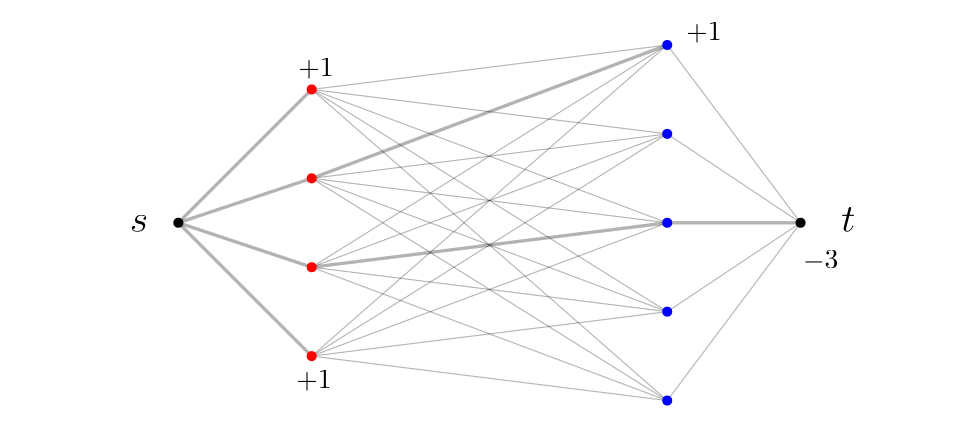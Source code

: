 <?xml version="1.0"?>
<!DOCTYPE ipe SYSTEM "ipe.dtd">
<ipe version="70206" creator="Ipe 7.2.7">
<info created="D:20190513054500" modified="D:20190513055211"/>
<ipestyle name="basic">
<symbol name="arrow/arc(spx)">
<path stroke="sym-stroke" fill="sym-stroke" pen="sym-pen">
0 0 m
-1 0.333 l
-1 -0.333 l
h
</path>
</symbol>
<symbol name="arrow/farc(spx)">
<path stroke="sym-stroke" fill="white" pen="sym-pen">
0 0 m
-1 0.333 l
-1 -0.333 l
h
</path>
</symbol>
<symbol name="arrow/ptarc(spx)">
<path stroke="sym-stroke" fill="sym-stroke" pen="sym-pen">
0 0 m
-1 0.333 l
-0.8 0 l
-1 -0.333 l
h
</path>
</symbol>
<symbol name="arrow/fptarc(spx)">
<path stroke="sym-stroke" fill="white" pen="sym-pen">
0 0 m
-1 0.333 l
-0.8 0 l
-1 -0.333 l
h
</path>
</symbol>
<symbol name="mark/circle(sx)" transformations="translations">
<path fill="sym-stroke">
0.6 0 0 0.6 0 0 e
0.4 0 0 0.4 0 0 e
</path>
</symbol>
<symbol name="mark/disk(sx)" transformations="translations">
<path fill="sym-stroke">
0.6 0 0 0.6 0 0 e
</path>
</symbol>
<symbol name="mark/fdisk(sfx)" transformations="translations">
<group>
<path fill="sym-fill">
0.5 0 0 0.5 0 0 e
</path>
<path fill="sym-stroke" fillrule="eofill">
0.6 0 0 0.6 0 0 e
0.4 0 0 0.4 0 0 e
</path>
</group>
</symbol>
<symbol name="mark/box(sx)" transformations="translations">
<path fill="sym-stroke" fillrule="eofill">
-0.6 -0.6 m
0.6 -0.6 l
0.6 0.6 l
-0.6 0.6 l
h
-0.4 -0.4 m
0.4 -0.4 l
0.4 0.4 l
-0.4 0.4 l
h
</path>
</symbol>
<symbol name="mark/square(sx)" transformations="translations">
<path fill="sym-stroke">
-0.6 -0.6 m
0.6 -0.6 l
0.6 0.6 l
-0.6 0.6 l
h
</path>
</symbol>
<symbol name="mark/fsquare(sfx)" transformations="translations">
<group>
<path fill="sym-fill">
-0.5 -0.5 m
0.5 -0.5 l
0.5 0.5 l
-0.5 0.5 l
h
</path>
<path fill="sym-stroke" fillrule="eofill">
-0.6 -0.6 m
0.6 -0.6 l
0.6 0.6 l
-0.6 0.6 l
h
-0.4 -0.4 m
0.4 -0.4 l
0.4 0.4 l
-0.4 0.4 l
h
</path>
</group>
</symbol>
<symbol name="mark/cross(sx)" transformations="translations">
<group>
<path fill="sym-stroke">
-0.43 -0.57 m
0.57 0.43 l
0.43 0.57 l
-0.57 -0.43 l
h
</path>
<path fill="sym-stroke">
-0.43 0.57 m
0.57 -0.43 l
0.43 -0.57 l
-0.57 0.43 l
h
</path>
</group>
</symbol>
<symbol name="arrow/fnormal(spx)">
<path stroke="sym-stroke" fill="white" pen="sym-pen">
0 0 m
-1 0.333 l
-1 -0.333 l
h
</path>
</symbol>
<symbol name="arrow/pointed(spx)">
<path stroke="sym-stroke" fill="sym-stroke" pen="sym-pen">
0 0 m
-1 0.333 l
-0.8 0 l
-1 -0.333 l
h
</path>
</symbol>
<symbol name="arrow/fpointed(spx)">
<path stroke="sym-stroke" fill="white" pen="sym-pen">
0 0 m
-1 0.333 l
-0.8 0 l
-1 -0.333 l
h
</path>
</symbol>
<symbol name="arrow/linear(spx)">
<path stroke="sym-stroke" pen="sym-pen">
-1 0.333 m
0 0 l
-1 -0.333 l
</path>
</symbol>
<symbol name="arrow/fdouble(spx)">
<path stroke="sym-stroke" fill="white" pen="sym-pen">
0 0 m
-1 0.333 l
-1 -0.333 l
h
-1 0 m
-2 0.333 l
-2 -0.333 l
h
</path>
</symbol>
<symbol name="arrow/double(spx)">
<path stroke="sym-stroke" fill="sym-stroke" pen="sym-pen">
0 0 m
-1 0.333 l
-1 -0.333 l
h
-1 0 m
-2 0.333 l
-2 -0.333 l
h
</path>
</symbol>
<pen name="heavier" value="0.8"/>
<pen name="fat" value="1.2"/>
<pen name="ultrafat" value="2"/>
<symbolsize name="large" value="5"/>
<symbolsize name="small" value="2"/>
<symbolsize name="tiny" value="1.1"/>
<arrowsize name="large" value="10"/>
<arrowsize name="small" value="5"/>
<arrowsize name="tiny" value="3"/>
<color name="red" value="1 0 0"/>
<color name="green" value="0 1 0"/>
<color name="blue" value="0 0 1"/>
<color name="yellow" value="1 1 0"/>
<color name="orange" value="1 0.647 0"/>
<color name="gold" value="1 0.843 0"/>
<color name="purple" value="0.627 0.125 0.941"/>
<color name="gray" value="0.745"/>
<color name="brown" value="0.647 0.165 0.165"/>
<color name="navy" value="0 0 0.502"/>
<color name="pink" value="1 0.753 0.796"/>
<color name="seagreen" value="0.18 0.545 0.341"/>
<color name="turquoise" value="0.251 0.878 0.816"/>
<color name="violet" value="0.933 0.51 0.933"/>
<color name="darkblue" value="0 0 0.545"/>
<color name="darkcyan" value="0 0.545 0.545"/>
<color name="darkgray" value="0.663"/>
<color name="darkgreen" value="0 0.392 0"/>
<color name="darkmagenta" value="0.545 0 0.545"/>
<color name="darkorange" value="1 0.549 0"/>
<color name="darkred" value="0.545 0 0"/>
<color name="lightblue" value="0.678 0.847 0.902"/>
<color name="lightcyan" value="0.878 1 1"/>
<color name="lightgray" value="0.827"/>
<color name="lightgreen" value="0.565 0.933 0.565"/>
<color name="lightyellow" value="1 1 0.878"/>
<dashstyle name="dashed" value="[4] 0"/>
<dashstyle name="dotted" value="[1 3] 0"/>
<dashstyle name="dash dotted" value="[4 2 1 2] 0"/>
<dashstyle name="dash dot dotted" value="[4 2 1 2 1 2] 0"/>
<textsize name="large" value="\large"/>
<textsize name="small" value="\small"/>
<textsize name="tiny" value="\tiny"/>
<textsize name="Large" value="\Large"/>
<textsize name="LARGE" value="\LARGE"/>
<textsize name="huge" value="\huge"/>
<textsize name="Huge" value="\Huge"/>
<textsize name="footnote" value="\footnotesize"/>
<textstyle name="center" begin="\begin{center}" end="\end{center}"/>
<textstyle name="itemize" begin="\begin{itemize}" end="\end{itemize}"/>
<textstyle name="item" begin="\begin{itemize}\item{}" end="\end{itemize}"/>
<gridsize name="4 pts" value="4"/>
<gridsize name="8 pts (~3 mm)" value="8"/>
<gridsize name="16 pts (~6 mm)" value="16"/>
<gridsize name="32 pts (~12 mm)" value="32"/>
<gridsize name="10 pts (~3.5 mm)" value="10"/>
<gridsize name="20 pts (~7 mm)" value="20"/>
<gridsize name="14 pts (~5 mm)" value="14"/>
<gridsize name="28 pts (~10 mm)" value="28"/>
<gridsize name="56 pts (~20 mm)" value="56"/>
<anglesize name="90 deg" value="90"/>
<anglesize name="60 deg" value="60"/>
<anglesize name="45 deg" value="45"/>
<anglesize name="30 deg" value="30"/>
<anglesize name="22.5 deg" value="22.5"/>
<opacity name="10%" value="0.1"/>
<opacity name="30%" value="0.3"/>
<opacity name="50%" value="0.5"/>
<opacity name="75%" value="0.75"/>
<tiling name="falling" angle="-60" step="4" width="1"/>
<tiling name="rising" angle="30" step="4" width="1"/>
</ipestyle>
<page>
<layer name="alpha"/>
<layer name="A"/>
<layer name="B"/>
<layer name="AB"/>
<layer name="s"/>
<layer name="t"/>
<layer name="sA"/>
<layer name="Bt"/>
<layer name="admiss"/>
<layer name="free"/>
<layer name="block"/>
<view layers="alpha A B AB s t sA Bt free" active="block"/>
<path layer="alpha" matrix="0.916667 0 0 0.625 -37.3333 16" stroke="white">
128 512 m
128 256 l
512 256 l
512 512 l
h
</path>
<path layer="AB" matrix="1 0 0 1 -64 -144" stroke="black" opacity="30%">
256 448 m
384 464 l
</path>
<path matrix="1 0 0 1 -64 -144" stroke="black" opacity="30%">
256 448 m
384 432 l
</path>
<path matrix="1 0 0 1 -64 -144" stroke="black" opacity="30%">
256 448 m
384 400 l
</path>
<path matrix="1 0 0 1 -64 -144" stroke="black" opacity="30%">
256 448 m
384 368 l
</path>
<path matrix="1 0 0 1 -64 -144" stroke="black" opacity="30%">
256 448 m
384 336 l
</path>
<path matrix="1 0 0 1 -64 -144" stroke="black" pen="fat" opacity="30%">
256 416 m
384 464 l
</path>
<path matrix="1 0 0 1 -64 -144" stroke="black" opacity="30%">
256 416 m
384 432 l
</path>
<path matrix="1 0 0 1 -64 -144" stroke="black" opacity="30%">
256 416 m
384 400 l
</path>
<path matrix="1 0 0 1 -64 -144" stroke="black" opacity="30%">
256 384 m
384 368 l
</path>
<path matrix="1 0 0 1 -64 -144" stroke="black" opacity="30%">
256 384 m
384 336 l
</path>
<path matrix="1 0 0 1 -64 -144" stroke="black" pen="fat" opacity="30%">
256 384 m
384 400 l
</path>
<path matrix="1 0 0 1 -64 -144" stroke="black" opacity="30%">
256 416 m
384 368 l
</path>
<path matrix="1 0 0 1 -64 -144" stroke="black" opacity="30%">
256 416 m
384 336 l
</path>
<path matrix="1 0 0 1 -64 -144" stroke="black" opacity="30%">
256 384 m
384 432 l
</path>
<path matrix="1 0 0 1 -64 -144" stroke="black" opacity="30%">
256 384 m
384 464 l
</path>
<path matrix="1 0 0 1 -64 -144" stroke="black" opacity="30%">
256 352 m
384 464 l
</path>
<path matrix="1 0 0 1 -64 -144" stroke="black" opacity="30%">
256 352 m
384 432 l
</path>
<path matrix="1 0 0 1 -64 -144" stroke="black" opacity="30%">
256 352 m
384 400 l
</path>
<path matrix="1 0 0 1 -64 -144" stroke="black" opacity="30%">
256 352 m
384 368 l
</path>
<path matrix="1 0 0 1 -64 -144" stroke="black" opacity="30%">
256 352 m
384 336 l
</path>
<path layer="sA" matrix="1 0 0 1 -64 -144" stroke="black" pen="fat" opacity="30%">
208 400 m
256 448 l
</path>
<path matrix="1 0 0 1 -64 -144" stroke="black" pen="fat" opacity="30%">
208 400 m
256 416 l
</path>
<path matrix="1 0 0 1 -64 -144" stroke="black" pen="fat" opacity="30%">
208 400 m
256 384 l
</path>
<path matrix="1 0 0 1 -64 -144" stroke="black" pen="fat" opacity="30%">
208 400 m
256 352 l
</path>
<path layer="Bt" matrix="1 0 0 1 -64 -144" stroke="black" opacity="30%">
384 464 m
432 400 l
</path>
<path matrix="1 0 0 1 -64 -144" stroke="black" opacity="30%">
384 432 m
432 400 l
</path>
<path matrix="1 0 0 1 -64 -144" stroke="black" pen="fat" opacity="30%">
384 400 m
432 400 l
</path>
<path matrix="1 0 0 1 -64 -144" stroke="black" opacity="30%">
384 368 m
432 400 l
</path>
<path matrix="1 0 0 1 -64 -144" stroke="black" opacity="30%">
384 336 m
432 400 l
</path>
<use layer="A" matrix="1 0 0 1 -64 -144" name="mark/disk(sx)" pos="256 448" size="normal" stroke="red"/>
<use matrix="1 0 0 1 -64 -144" name="mark/disk(sx)" pos="256 416" size="normal" stroke="red"/>
<use matrix="1 0 0 1 -64 -144" name="mark/disk(sx)" pos="256 384" size="normal" stroke="red"/>
<use matrix="1 0 0 1 -64 -144" name="mark/disk(sx)" pos="256 352" size="normal" stroke="red"/>
<use layer="B" matrix="1 0 0 1 -64 -160" name="mark/disk(sx)" pos="384 480" size="normal" stroke="blue"/>
<use matrix="1 0 0 1 -64 -160" name="mark/disk(sx)" pos="384 448" size="normal" stroke="blue"/>
<use matrix="1 0 0 1 -64 -144" name="mark/disk(sx)" pos="384 400" size="normal" stroke="blue"/>
<use matrix="1 0 0 1 -64 -144" name="mark/disk(sx)" pos="384 368" size="normal" stroke="blue"/>
<use matrix="1 0 0 1 -64 -144" name="mark/disk(sx)" pos="384 336" size="normal" stroke="blue"/>
<use layer="s" matrix="1 0 0 1 -64 -144" name="mark/disk(sx)" pos="208 400" size="normal" stroke="black"/>
<text matrix="1 0 0 1 -64 -144" transformations="translations" pos="190.5 396.769" stroke="black" type="label" width="6.617" height="6.177" depth="0" valign="baseline" size="Large" style="math">s</text>
<use layer="t" matrix="1 0 0 1 -64 -144" name="mark/disk(sx)" pos="432 400" size="normal" stroke="black"/>
<text matrix="1 0 0 1 -64 -144" transformations="translations" pos="446.654 396.769" stroke="black" type="label" width="5.073" height="8.824" depth="0" valign="baseline" size="Large" style="math">t</text>
<text layer="free" transformations="translations" pos="326.835 321.837" stroke="black" type="label" width="12.73" height="6.421" depth="0.83" valign="baseline" style="math">+1</text>
<text matrix="1 0 0 1 -140.401 -125.346" transformations="translations" pos="326.835 321.837" stroke="black" type="label" width="12.73" height="6.421" depth="0.83" valign="baseline" style="math">+1</text>
<text matrix="1 0 0 1 -139.701 -12.955" transformations="translations" pos="326.835 321.837" stroke="black" type="label" width="12.73" height="6.421" depth="0.83" valign="baseline" style="math">+1</text>
<text transformations="translations" pos="368.851 239.557" stroke="black" type="label" width="12.73" height="6.421" depth="0.83" valign="baseline" style="math">-3</text>
<path layer="admiss" stroke="black" dash="dashed">
192 304 m
320 256 l
</path>
<path stroke="black" dash="dashed" arrow="normal/small">
320 256 m
192 240 l
</path>
<path stroke="black" dash="dashed">
192 240 m
320 192 l
</path>
<path stroke="black" dash="dashed">
320 192 m
368 256 l
</path>
<path stroke="black" dash="dashed">
192 208 m
320 224 l
</path>
<path stroke="black" dash="dashed">
320 224 m
368 256 l
</path>
<path stroke="black" dash="dashed">
192 208 m
320 192 l
</path>
<path layer="block" stroke="darkred" pen="fat" arrow="normal/small">
192 304 m
320 256 l
192 240 l
320 192 l
368 256 l
</path>
<path stroke="darkred" pen="fat" arrow="normal/small">
192 208 m
320 224 l
368 256 l
</path>
</page>
<page>
<layer name="alpha"/>
<layer name="A"/>
<layer name="B"/>
<layer name="AB"/>
<layer name="s"/>
<layer name="t"/>
<layer name="sA"/>
<layer name="Bt"/>
<layer name="admiss"/>
<layer name="free"/>
<layer name="block"/>
<view layers="alpha A B AB s t sA Bt admiss free" active="block"/>
<path layer="alpha" matrix="0.916667 0 0 0.625 -37.3333 16" stroke="white">
128 512 m
128 256 l
512 256 l
512 512 l
h
</path>
<path layer="AB" matrix="1 0 0 1 -64 -144" stroke="black" opacity="10%">
256 448 m
384 464 l
</path>
<path matrix="1 0 0 1 -64 -144" stroke="black" opacity="10%">
256 448 m
384 432 l
</path>
<path matrix="1 0 0 1 -64 -144" stroke="black" opacity="10%">
256 448 m
384 400 l
</path>
<path matrix="1 0 0 1 -64 -144" stroke="black" opacity="10%">
256 448 m
384 368 l
</path>
<path matrix="1 0 0 1 -64 -144" stroke="black" opacity="10%">
256 448 m
384 336 l
</path>
<path matrix="1 0 0 1 -64 -144" stroke="black" pen="fat" opacity="10%">
256 416 m
384 464 l
</path>
<path matrix="1 0 0 1 -64 -144" stroke="black" opacity="10%">
256 416 m
384 432 l
</path>
<path matrix="1 0 0 1 -64 -144" stroke="black" opacity="10%">
256 416 m
384 400 l
</path>
<path matrix="1 0 0 1 -64 -144" stroke="black" opacity="10%">
256 384 m
384 368 l
</path>
<path matrix="1 0 0 1 -64 -144" stroke="black" opacity="10%">
256 384 m
384 336 l
</path>
<path matrix="1 0 0 1 -64 -144" stroke="black" pen="fat" opacity="10%">
256 384 m
384 400 l
</path>
<path matrix="1 0 0 1 -64 -144" stroke="black" opacity="10%">
256 416 m
384 368 l
</path>
<path matrix="1 0 0 1 -64 -144" stroke="black" opacity="10%">
256 416 m
384 336 l
</path>
<path matrix="1 0 0 1 -64 -144" stroke="black" opacity="10%">
256 384 m
384 432 l
</path>
<path matrix="1 0 0 1 -64 -144" stroke="black" opacity="10%">
256 384 m
384 464 l
</path>
<path matrix="1 0 0 1 -64 -144" stroke="black" opacity="10%">
256 352 m
384 464 l
</path>
<path matrix="1 0 0 1 -64 -144" stroke="black" opacity="10%">
256 352 m
384 432 l
</path>
<path matrix="1 0 0 1 -64 -144" stroke="black" opacity="10%">
256 352 m
384 400 l
</path>
<path matrix="1 0 0 1 -64 -144" stroke="black" opacity="10%">
256 352 m
384 368 l
</path>
<path matrix="1 0 0 1 -64 -144" stroke="black" opacity="10%">
256 352 m
384 336 l
</path>
<path layer="sA" matrix="1 0 0 1 -64 -144" stroke="black" pen="fat" opacity="10%">
208 400 m
256 448 l
</path>
<path matrix="1 0 0 1 -64 -144" stroke="black" pen="fat" opacity="10%">
208 400 m
256 416 l
</path>
<path matrix="1 0 0 1 -64 -144" stroke="black" pen="fat" opacity="10%">
208 400 m
256 384 l
</path>
<path matrix="1 0 0 1 -64 -144" stroke="black" pen="fat" opacity="10%">
208 400 m
256 352 l
</path>
<path layer="Bt" matrix="1 0 0 1 -64 -144" stroke="black" opacity="10%">
384 464 m
432 400 l
</path>
<path matrix="1 0 0 1 -64 -144" stroke="black" opacity="10%">
384 432 m
432 400 l
</path>
<path matrix="1 0 0 1 -64 -144" stroke="black" pen="fat" opacity="10%">
384 400 m
432 400 l
</path>
<path matrix="1 0 0 1 -64 -144" stroke="black" opacity="10%">
384 368 m
432 400 l
</path>
<path matrix="1 0 0 1 -64 -144" stroke="black" opacity="10%">
384 336 m
432 400 l
</path>
<use layer="A" matrix="1 0 0 1 -64 -144" name="mark/disk(sx)" pos="256 448" size="normal" stroke="red"/>
<use matrix="1 0 0 1 -64 -144" name="mark/disk(sx)" pos="256 416" size="normal" stroke="red"/>
<use matrix="1 0 0 1 -64 -144" name="mark/disk(sx)" pos="256 384" size="normal" stroke="red"/>
<use matrix="1 0 0 1 -64 -144" name="mark/disk(sx)" pos="256 352" size="normal" stroke="red"/>
<use layer="B" matrix="1 0 0 1 -64 -160" name="mark/disk(sx)" pos="384 480" size="normal" stroke="blue"/>
<use matrix="1 0 0 1 -64 -160" name="mark/disk(sx)" pos="384 448" size="normal" stroke="blue"/>
<use matrix="1 0 0 1 -64 -144" name="mark/disk(sx)" pos="384 400" size="normal" stroke="blue"/>
<use matrix="1 0 0 1 -64 -144" name="mark/disk(sx)" pos="384 368" size="normal" stroke="blue"/>
<use matrix="1 0 0 1 -64 -144" name="mark/disk(sx)" pos="384 336" size="normal" stroke="blue"/>
<use layer="s" matrix="1 0 0 1 -64 -144" name="mark/disk(sx)" pos="208 400" size="normal" stroke="black"/>
<text matrix="1 0 0 1 -64 -144" transformations="translations" pos="190.5 396.769" stroke="black" type="label" width="6.617" height="6.177" depth="0" valign="baseline" size="Large" style="math">s</text>
<use layer="t" matrix="1 0 0 1 -64 -144" name="mark/disk(sx)" pos="432 400" size="normal" stroke="black"/>
<text matrix="1 0 0 1 -64 -144" transformations="translations" pos="446.654 396.769" stroke="black" type="label" width="5.073" height="8.824" depth="0" valign="baseline" size="Large" style="math">t</text>
<text layer="free" transformations="translations" pos="326.835 321.837" stroke="black" type="label" width="12.73" height="6.421" depth="0.83" valign="baseline" style="math">+1</text>
<text matrix="1 0 0 1 -140.401 -125.346" transformations="translations" pos="326.835 321.837" stroke="black" type="label" width="12.73" height="6.421" depth="0.83" valign="baseline" style="math">+1</text>
<text matrix="1 0 0 1 -139.701 -12.955" transformations="translations" pos="326.835 321.837" stroke="black" type="label" width="12.73" height="6.421" depth="0.83" valign="baseline" style="math">+1</text>
<text transformations="translations" pos="368.851 239.557" stroke="black" type="label" width="12.73" height="6.421" depth="0.83" valign="baseline" style="math">-3</text>
<path layer="admiss" stroke="black" dash="dashed">
192 304 m
320 256 l
</path>
<path stroke="black" dash="dashed" arrow="normal/small">
320 256 m
192 240 l
</path>
<path stroke="black" dash="dashed">
192 240 m
320 192 l
</path>
<path stroke="black" dash="dashed">
320 192 m
368 256 l
</path>
<path stroke="black" dash="dashed">
192 208 m
320 224 l
</path>
<path stroke="black" dash="dashed">
320 224 m
368 256 l
</path>
<path stroke="black" dash="dashed">
192 208 m
320 192 l
</path>
<path layer="block" stroke="darkred" pen="fat" arrow="normal/small">
192 304 m
320 256 l
192 240 l
320 192 l
368 256 l
</path>
<path stroke="darkred" pen="fat" arrow="normal/small">
192 208 m
320 224 l
368 256 l
</path>
</page>
<page>
<layer name="alpha"/>
<layer name="A"/>
<layer name="B"/>
<layer name="AB"/>
<layer name="s"/>
<layer name="t"/>
<layer name="sA"/>
<layer name="Bt"/>
<layer name="admiss"/>
<layer name="free"/>
<layer name="block"/>
<view layers="alpha A B AB s t sA Bt admiss free block" active="block"/>
<path layer="alpha" matrix="0.916667 0 0 0.625 -37.3333 16" stroke="white">
128 512 m
128 256 l
512 256 l
512 512 l
h
</path>
<path layer="AB" matrix="1 0 0 1 -64 -144" stroke="black" opacity="10%">
256 448 m
384 464 l
</path>
<path matrix="1 0 0 1 -64 -144" stroke="black" opacity="10%">
256 448 m
384 432 l
</path>
<path matrix="1 0 0 1 -64 -144" stroke="black" opacity="10%">
256 448 m
384 400 l
</path>
<path matrix="1 0 0 1 -64 -144" stroke="black" opacity="10%">
256 448 m
384 368 l
</path>
<path matrix="1 0 0 1 -64 -144" stroke="black" opacity="10%">
256 448 m
384 336 l
</path>
<path matrix="1 0 0 1 -64 -144" stroke="black" pen="fat" opacity="10%">
256 416 m
384 464 l
</path>
<path matrix="1 0 0 1 -64 -144" stroke="black" opacity="10%">
256 416 m
384 432 l
</path>
<path matrix="1 0 0 1 -64 -144" stroke="black" opacity="10%">
256 416 m
384 400 l
</path>
<path matrix="1 0 0 1 -64 -144" stroke="black" opacity="10%">
256 384 m
384 368 l
</path>
<path matrix="1 0 0 1 -64 -144" stroke="black" opacity="10%">
256 384 m
384 336 l
</path>
<path matrix="1 0 0 1 -64 -144" stroke="black" pen="fat" opacity="10%">
256 384 m
384 400 l
</path>
<path matrix="1 0 0 1 -64 -144" stroke="black" opacity="10%">
256 416 m
384 368 l
</path>
<path matrix="1 0 0 1 -64 -144" stroke="black" opacity="10%">
256 416 m
384 336 l
</path>
<path matrix="1 0 0 1 -64 -144" stroke="black" opacity="10%">
256 384 m
384 432 l
</path>
<path matrix="1 0 0 1 -64 -144" stroke="black" opacity="10%">
256 384 m
384 464 l
</path>
<path matrix="1 0 0 1 -64 -144" stroke="black" opacity="10%">
256 352 m
384 464 l
</path>
<path matrix="1 0 0 1 -64 -144" stroke="black" opacity="10%">
256 352 m
384 432 l
</path>
<path matrix="1 0 0 1 -64 -144" stroke="black" opacity="10%">
256 352 m
384 400 l
</path>
<path matrix="1 0 0 1 -64 -144" stroke="black" opacity="10%">
256 352 m
384 368 l
</path>
<path matrix="1 0 0 1 -64 -144" stroke="black" opacity="10%">
256 352 m
384 336 l
</path>
<path layer="sA" matrix="1 0 0 1 -64 -144" stroke="black" pen="fat" opacity="10%">
208 400 m
256 448 l
</path>
<path matrix="1 0 0 1 -64 -144" stroke="black" pen="fat" opacity="10%">
208 400 m
256 416 l
</path>
<path matrix="1 0 0 1 -64 -144" stroke="black" pen="fat" opacity="10%">
208 400 m
256 384 l
</path>
<path matrix="1 0 0 1 -64 -144" stroke="black" pen="fat" opacity="10%">
208 400 m
256 352 l
</path>
<path layer="Bt" matrix="1 0 0 1 -64 -144" stroke="black" opacity="10%">
384 464 m
432 400 l
</path>
<path matrix="1 0 0 1 -64 -144" stroke="black" opacity="10%">
384 432 m
432 400 l
</path>
<path matrix="1 0 0 1 -64 -144" stroke="black" pen="fat" opacity="10%">
384 400 m
432 400 l
</path>
<path matrix="1 0 0 1 -64 -144" stroke="black" opacity="10%">
384 368 m
432 400 l
</path>
<path matrix="1 0 0 1 -64 -144" stroke="black" opacity="10%">
384 336 m
432 400 l
</path>
<use layer="A" matrix="1 0 0 1 -64 -144" name="mark/disk(sx)" pos="256 448" size="normal" stroke="red"/>
<use matrix="1 0 0 1 -64 -144" name="mark/disk(sx)" pos="256 416" size="normal" stroke="red"/>
<use matrix="1 0 0 1 -64 -144" name="mark/disk(sx)" pos="256 384" size="normal" stroke="red"/>
<use matrix="1 0 0 1 -64 -144" name="mark/disk(sx)" pos="256 352" size="normal" stroke="red"/>
<use layer="B" matrix="1 0 0 1 -64 -160" name="mark/disk(sx)" pos="384 480" size="normal" stroke="blue"/>
<use matrix="1 0 0 1 -64 -160" name="mark/disk(sx)" pos="384 448" size="normal" stroke="blue"/>
<use matrix="1 0 0 1 -64 -144" name="mark/disk(sx)" pos="384 400" size="normal" stroke="blue"/>
<use matrix="1 0 0 1 -64 -144" name="mark/disk(sx)" pos="384 368" size="normal" stroke="blue"/>
<use matrix="1 0 0 1 -64 -144" name="mark/disk(sx)" pos="384 336" size="normal" stroke="blue"/>
<use layer="s" matrix="1 0 0 1 -64 -144" name="mark/disk(sx)" pos="208 400" size="normal" stroke="black"/>
<text matrix="1 0 0 1 -64 -144" transformations="translations" pos="190.5 396.769" stroke="black" type="label" width="6.617" height="6.177" depth="0" valign="baseline" size="Large" style="math">s</text>
<use layer="t" matrix="1 0 0 1 -64 -144" name="mark/disk(sx)" pos="432 400" size="normal" stroke="black"/>
<text matrix="1 0 0 1 -64 -144" transformations="translations" pos="446.654 396.769" stroke="black" type="label" width="5.073" height="8.824" depth="0" valign="baseline" size="Large" style="math">t</text>
<text layer="free" transformations="translations" pos="326.835 321.837" stroke="black" type="label" width="12.73" height="6.421" depth="0.83" valign="baseline" style="math">+1</text>
<text matrix="1 0 0 1 -140.401 -125.346" transformations="translations" pos="326.835 321.837" stroke="black" type="label" width="12.73" height="6.421" depth="0.83" valign="baseline" style="math">+1</text>
<text matrix="1 0 0 1 -139.701 -12.955" transformations="translations" pos="326.835 321.837" stroke="black" type="label" width="12.73" height="6.421" depth="0.83" valign="baseline" style="math">+1</text>
<text transformations="translations" pos="368.851 239.557" stroke="black" type="label" width="12.73" height="6.421" depth="0.83" valign="baseline" style="math">-3</text>
<path layer="admiss" stroke="black" dash="dashed">
192 304 m
320 256 l
</path>
<path stroke="black" dash="dashed" arrow="normal/small">
320 256 m
192 240 l
</path>
<path stroke="black" dash="dashed">
192 240 m
320 192 l
</path>
<path stroke="black" dash="dashed">
320 192 m
368 256 l
</path>
<path stroke="black" dash="dashed">
192 208 m
320 224 l
</path>
<path stroke="black" dash="dashed">
320 224 m
368 256 l
</path>
<path stroke="black" dash="dashed">
192 208 m
320 192 l
</path>
<path layer="block" stroke="darkred" pen="fat" arrow="normal/small">
192 304 m
320 256 l
192 240 l
320 192 l
368 256 l
</path>
</page>
<page>
<layer name="alpha"/>
<layer name="A"/>
<layer name="B"/>
<layer name="AB"/>
<layer name="s"/>
<layer name="t"/>
<layer name="sA"/>
<layer name="Bt"/>
<layer name="admiss"/>
<layer name="free"/>
<layer name="block"/>
<view layers="alpha A B AB s t sA Bt admiss free block" active="block"/>
<path layer="alpha" matrix="0.916667 0 0 0.625 -37.3333 16" stroke="white">
128 512 m
128 256 l
512 256 l
512 512 l
h
</path>
<path layer="AB" matrix="1 0 0 1 -64 -144" stroke="black" opacity="10%">
256 448 m
384 464 l
</path>
<path matrix="1 0 0 1 -64 -144" stroke="black" opacity="10%">
256 448 m
384 432 l
</path>
<path matrix="1 0 0 1 -64 -144" stroke="black" opacity="10%">
256 448 m
384 400 l
</path>
<path matrix="1 0 0 1 -64 -144" stroke="black" opacity="10%">
256 448 m
384 368 l
</path>
<path matrix="1 0 0 1 -64 -144" stroke="black" opacity="10%">
256 448 m
384 336 l
</path>
<path matrix="1 0 0 1 -64 -144" stroke="black" pen="fat" opacity="10%">
256 416 m
384 464 l
</path>
<path matrix="1 0 0 1 -64 -144" stroke="black" opacity="10%">
256 416 m
384 432 l
</path>
<path matrix="1 0 0 1 -64 -144" stroke="black" opacity="10%">
256 416 m
384 400 l
</path>
<path matrix="1 0 0 1 -64 -144" stroke="black" opacity="10%">
256 384 m
384 368 l
</path>
<path matrix="1 0 0 1 -64 -144" stroke="black" opacity="10%">
256 384 m
384 336 l
</path>
<path matrix="1 0 0 1 -64 -144" stroke="black" pen="fat" opacity="10%">
256 384 m
384 400 l
</path>
<path matrix="1 0 0 1 -64 -144" stroke="black" opacity="10%">
256 416 m
384 368 l
</path>
<path matrix="1 0 0 1 -64 -144" stroke="black" opacity="10%">
256 416 m
384 336 l
</path>
<path matrix="1 0 0 1 -64 -144" stroke="black" opacity="10%">
256 384 m
384 432 l
</path>
<path matrix="1 0 0 1 -64 -144" stroke="black" opacity="10%">
256 384 m
384 464 l
</path>
<path matrix="1 0 0 1 -64 -144" stroke="black" opacity="10%">
256 352 m
384 464 l
</path>
<path matrix="1 0 0 1 -64 -144" stroke="black" opacity="10%">
256 352 m
384 432 l
</path>
<path matrix="1 0 0 1 -64 -144" stroke="black" opacity="10%">
256 352 m
384 400 l
</path>
<path matrix="1 0 0 1 -64 -144" stroke="black" opacity="10%">
256 352 m
384 368 l
</path>
<path matrix="1 0 0 1 -64 -144" stroke="black" opacity="10%">
256 352 m
384 336 l
</path>
<path layer="sA" matrix="1 0 0 1 -64 -144" stroke="black" pen="fat" opacity="10%">
208 400 m
256 448 l
</path>
<path matrix="1 0 0 1 -64 -144" stroke="black" pen="fat" opacity="10%">
208 400 m
256 416 l
</path>
<path matrix="1 0 0 1 -64 -144" stroke="black" pen="fat" opacity="10%">
208 400 m
256 384 l
</path>
<path matrix="1 0 0 1 -64 -144" stroke="black" pen="fat" opacity="10%">
208 400 m
256 352 l
</path>
<path layer="Bt" matrix="1 0 0 1 -64 -144" stroke="black" opacity="10%">
384 464 m
432 400 l
</path>
<path matrix="1 0 0 1 -64 -144" stroke="black" opacity="10%">
384 432 m
432 400 l
</path>
<path matrix="1 0 0 1 -64 -144" stroke="black" pen="fat" opacity="10%">
384 400 m
432 400 l
</path>
<path matrix="1 0 0 1 -64 -144" stroke="black" opacity="10%">
384 368 m
432 400 l
</path>
<path matrix="1 0 0 1 -64 -144" stroke="black" opacity="10%">
384 336 m
432 400 l
</path>
<use layer="A" matrix="1 0 0 1 -64 -144" name="mark/disk(sx)" pos="256 448" size="normal" stroke="red"/>
<use matrix="1 0 0 1 -64 -144" name="mark/disk(sx)" pos="256 416" size="normal" stroke="red"/>
<use matrix="1 0 0 1 -64 -144" name="mark/disk(sx)" pos="256 384" size="normal" stroke="red"/>
<use matrix="1 0 0 1 -64 -144" name="mark/disk(sx)" pos="256 352" size="normal" stroke="red"/>
<use layer="B" matrix="1 0 0 1 -64 -160" name="mark/disk(sx)" pos="384 480" size="normal" stroke="blue"/>
<use matrix="1 0 0 1 -64 -160" name="mark/disk(sx)" pos="384 448" size="normal" stroke="blue"/>
<use matrix="1 0 0 1 -64 -144" name="mark/disk(sx)" pos="384 400" size="normal" stroke="blue"/>
<use matrix="1 0 0 1 -64 -144" name="mark/disk(sx)" pos="384 368" size="normal" stroke="blue"/>
<use matrix="1 0 0 1 -64 -144" name="mark/disk(sx)" pos="384 336" size="normal" stroke="blue"/>
<use layer="s" matrix="1 0 0 1 -64 -144" name="mark/disk(sx)" pos="208 400" size="normal" stroke="black"/>
<text matrix="1 0 0 1 -64 -144" transformations="translations" pos="190.5 396.769" stroke="black" type="label" width="6.617" height="6.177" depth="0" valign="baseline" size="Large" style="math">s</text>
<use layer="t" matrix="1 0 0 1 -64 -144" name="mark/disk(sx)" pos="432 400" size="normal" stroke="black"/>
<text matrix="1 0 0 1 -64 -144" transformations="translations" pos="446.654 396.769" stroke="black" type="label" width="5.073" height="8.824" depth="0" valign="baseline" size="Large" style="math">t</text>
<text layer="free" transformations="translations" pos="326.835 321.837" stroke="black" type="label" width="12.73" height="6.421" depth="0.83" valign="baseline" style="math">+1</text>
<text matrix="1 0 0 1 -140.401 -125.346" transformations="translations" pos="326.835 321.837" stroke="black" type="label" width="12.73" height="6.421" depth="0.83" valign="baseline" style="math">+1</text>
<text matrix="1 0 0 1 -139.701 -12.955" transformations="translations" pos="326.835 321.837" stroke="black" type="label" width="12.73" height="6.421" depth="0.83" valign="baseline" style="math">+1</text>
<text transformations="translations" pos="368.851 239.557" stroke="black" type="label" width="12.73" height="6.421" depth="0.83" valign="baseline" style="math">-3</text>
<path layer="admiss" stroke="black" dash="dashed">
192 304 m
320 256 l
</path>
<path stroke="black" dash="dashed" arrow="normal/small">
320 256 m
192 240 l
</path>
<path stroke="black" dash="dashed">
192 240 m
320 192 l
</path>
<path stroke="black" dash="dashed">
320 192 m
368 256 l
</path>
<path stroke="black" dash="dashed">
192 208 m
320 224 l
</path>
<path stroke="black" dash="dashed">
320 224 m
368 256 l
</path>
<path stroke="black" dash="dashed">
192 208 m
320 192 l
</path>
<path layer="block" stroke="darkred" pen="fat" arrow="normal/small">
192 304 m
320 256 l
192 240 l
320 192 l
368 256 l
</path>
<path stroke="darkred" pen="fat" arrow="normal/small">
192 208 m
320 224 l
368 256 l
</path>
</page>
</ipe>
